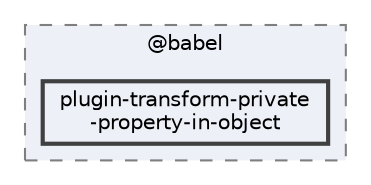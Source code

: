 digraph "pkiclassroomrescheduler/src/main/frontend/node_modules/@babel/plugin-transform-private-property-in-object"
{
 // LATEX_PDF_SIZE
  bgcolor="transparent";
  edge [fontname=Helvetica,fontsize=10,labelfontname=Helvetica,labelfontsize=10];
  node [fontname=Helvetica,fontsize=10,shape=box,height=0.2,width=0.4];
  compound=true
  subgraph clusterdir_bc8070c8b402176472541bb6f0cba6df {
    graph [ bgcolor="#edf0f7", pencolor="grey50", label="@babel", fontname=Helvetica,fontsize=10 style="filled,dashed", URL="dir_bc8070c8b402176472541bb6f0cba6df.html",tooltip=""]
  dir_41bf25d2bca7f0292f36837d2899c14b [label="plugin-transform-private\l-property-in-object", fillcolor="#edf0f7", color="grey25", style="filled,bold", URL="dir_41bf25d2bca7f0292f36837d2899c14b.html",tooltip=""];
  }
}
